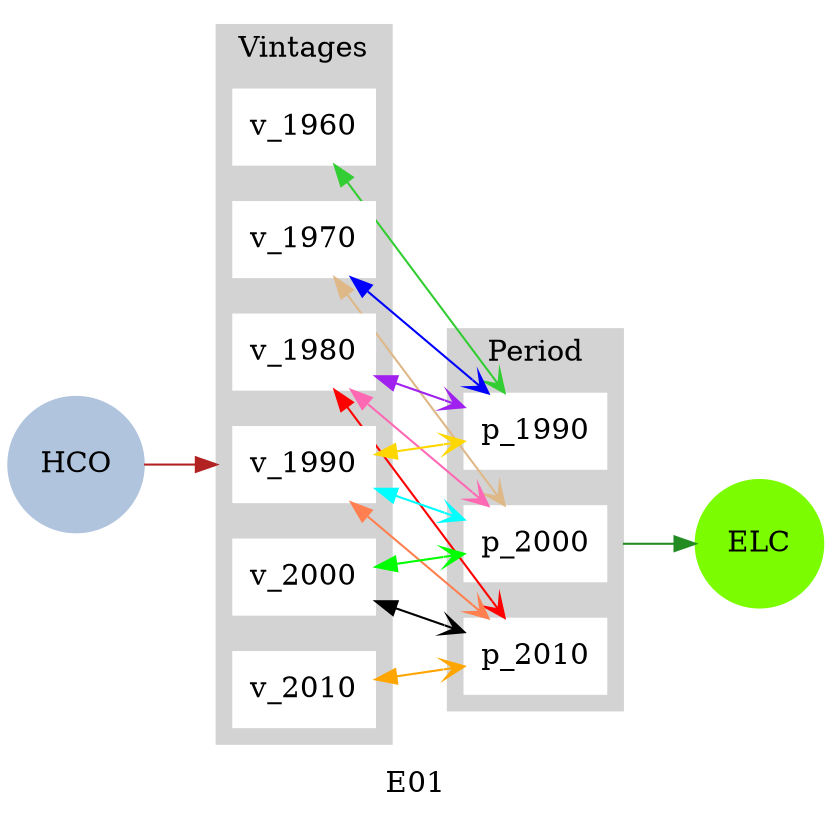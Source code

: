 strict digraph model {
	label = "E01" ;

	bgcolor     = "transparent" ;
	color       = "black" ;
	compound    = "True" ;
	concentrate = "True" ;
	rankdir     = "LR" ;
	splines     = "False" ;

	node [ shape="box", style="filled" ];

	edge [
	  arrowhead  = "vee",
	  decorate   = "True",
	  dir        = "both",
	  fontsize   = "8",
	  label      = "   ",
	  labelfloat = "false",
	  labelfontcolor = "lightgreen",
	  len        = "2",
	  weight     = "0.5"
	];

	subgraph cluster_vintage {
		label = "Vintages" ;

		color = "lightgrey" ;
		style = "filled";
		href  = "../simple_model.svg" ;

		node [ color="white" ]

		"v_1960" ;
		"v_1970" ;
		"v_1980" ;
		"v_1990" ;
		"v_2000" ;
		"v_2010" ;
	}

	subgraph cluster_period {
		label = "Period" ;
		color = "lightgrey" ;
		style = "filled" ;
		href  = "../simple_model.svg" ;

		node [ color="white" ]

		"p_1990" ;
		"p_2000" ;
		"p_2010" ;
	}

	subgraph energy_carriers {
		node [ shape="circle" ] ;

	  // Beginning nodes
		"ELC" [ color="lawngreen", href="../commodities/commodity_ELC.svg" ] ;

	  // Ending nodes
		"HCO" [ color="lightsteelblue", href="../commodities/commodity_HCO.svg" ] ;
	}

	subgraph external_edges {
		edge [ arrowhead="normal", dir="forward" ] ;

		"HCO"    -> "v_1990" [ color="firebrick", lhead="cluster_vintage" ] ;
		"p_2000" -> "ELC"    [ color="forestgreen", ltail="cluster_period" ] ;
	}

	subgraph internal_edges {
		// edges between vintages and periods
		"v_1960" -> "p_1990" [ color="limegreen" ] ;
		"v_1970" -> "p_1990" [ color="blue" ] ;
		"v_1970" -> "p_2000" [ color="burlywood" ] ;
		"v_1980" -> "p_1990" [ color="purple" ] ;
		"v_1980" -> "p_2000" [ color="hotpink" ] ;
		"v_1980" -> "p_2010" [ color="red" ] ;
		"v_1990" -> "p_1990" [ color="gold" ] ;
		"v_1990" -> "p_2000" [ color="cyan" ] ;
		"v_1990" -> "p_2010" [ color="coral" ] ;
		"v_2000" -> "p_2000" [ color="green" ] ;
		"v_2000" -> "p_2010" [ color="black" ] ;
		"v_2010" -> "p_2010" [ color="orange" ] ;
	}
}
